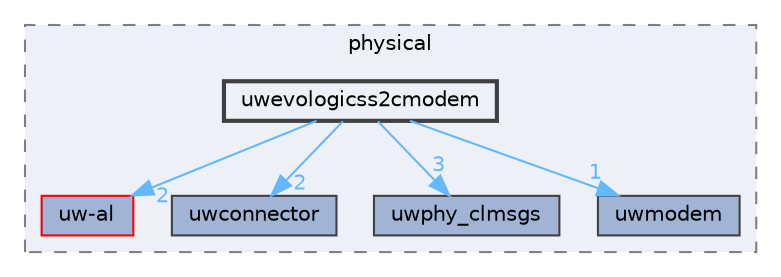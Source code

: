 digraph "uwevologicss2cmodem"
{
 // LATEX_PDF_SIZE
  bgcolor="transparent";
  edge [fontname=Helvetica,fontsize=10,labelfontname=Helvetica,labelfontsize=10];
  node [fontname=Helvetica,fontsize=10,shape=box,height=0.2,width=0.4];
  compound=true
  subgraph clusterdir_72e4c916a7f28a58468fd1f36d6e4463 {
    graph [ bgcolor="#edf0f7", pencolor="grey50", label="physical", fontname=Helvetica,fontsize=10 style="filled,dashed", URL="dir_72e4c916a7f28a58468fd1f36d6e4463.html",tooltip=""]
  dir_22f4f8ff8791849c68712423f6f475cc [label="uw-al", fillcolor="#a2b4d6", color="red", style="filled", URL="dir_22f4f8ff8791849c68712423f6f475cc.html",tooltip=""];
  dir_2991212d198adb95bc316ff59612b25f [label="uwconnector", fillcolor="#a2b4d6", color="grey25", style="filled", URL="dir_2991212d198adb95bc316ff59612b25f.html",tooltip=""];
  dir_92cd2884c7b6ca3cfe95d707ff9d1394 [label="uwphy_clmsgs", fillcolor="#a2b4d6", color="grey25", style="filled", URL="dir_92cd2884c7b6ca3cfe95d707ff9d1394.html",tooltip=""];
  dir_9dd89c4ae6c92e9fac380ce84ffcd40f [label="uwmodem", fillcolor="#a2b4d6", color="grey25", style="filled", URL="dir_9dd89c4ae6c92e9fac380ce84ffcd40f.html",tooltip=""];
  dir_c1b6a76020eb455cf2c462bc514ae7b5 [label="uwevologicss2cmodem", fillcolor="#edf0f7", color="grey25", style="filled,bold", URL="dir_c1b6a76020eb455cf2c462bc514ae7b5.html",tooltip=""];
  }
  dir_c1b6a76020eb455cf2c462bc514ae7b5->dir_22f4f8ff8791849c68712423f6f475cc [headlabel="2", labeldistance=1.5 headhref="dir_000048_000030.html" href="dir_000048_000030.html" color="steelblue1" fontcolor="steelblue1"];
  dir_c1b6a76020eb455cf2c462bc514ae7b5->dir_2991212d198adb95bc316ff59612b25f [headlabel="2", labeldistance=1.5 headhref="dir_000048_000042.html" href="dir_000048_000042.html" color="steelblue1" fontcolor="steelblue1"];
  dir_c1b6a76020eb455cf2c462bc514ae7b5->dir_92cd2884c7b6ca3cfe95d707ff9d1394 [headlabel="3", labeldistance=1.5 headhref="dir_000048_000076.html" href="dir_000048_000076.html" color="steelblue1" fontcolor="steelblue1"];
  dir_c1b6a76020eb455cf2c462bc514ae7b5->dir_9dd89c4ae6c92e9fac380ce84ffcd40f [headlabel="1", labeldistance=1.5 headhref="dir_000048_000063.html" href="dir_000048_000063.html" color="steelblue1" fontcolor="steelblue1"];
}
